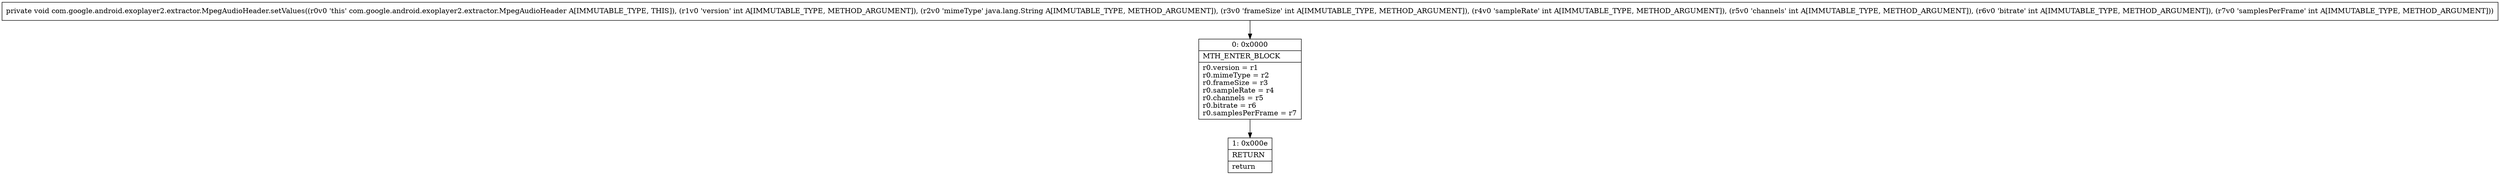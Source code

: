 digraph "CFG forcom.google.android.exoplayer2.extractor.MpegAudioHeader.setValues(ILjava\/lang\/String;IIIII)V" {
Node_0 [shape=record,label="{0\:\ 0x0000|MTH_ENTER_BLOCK\l|r0.version = r1\lr0.mimeType = r2\lr0.frameSize = r3\lr0.sampleRate = r4\lr0.channels = r5\lr0.bitrate = r6\lr0.samplesPerFrame = r7\l}"];
Node_1 [shape=record,label="{1\:\ 0x000e|RETURN\l|return\l}"];
MethodNode[shape=record,label="{private void com.google.android.exoplayer2.extractor.MpegAudioHeader.setValues((r0v0 'this' com.google.android.exoplayer2.extractor.MpegAudioHeader A[IMMUTABLE_TYPE, THIS]), (r1v0 'version' int A[IMMUTABLE_TYPE, METHOD_ARGUMENT]), (r2v0 'mimeType' java.lang.String A[IMMUTABLE_TYPE, METHOD_ARGUMENT]), (r3v0 'frameSize' int A[IMMUTABLE_TYPE, METHOD_ARGUMENT]), (r4v0 'sampleRate' int A[IMMUTABLE_TYPE, METHOD_ARGUMENT]), (r5v0 'channels' int A[IMMUTABLE_TYPE, METHOD_ARGUMENT]), (r6v0 'bitrate' int A[IMMUTABLE_TYPE, METHOD_ARGUMENT]), (r7v0 'samplesPerFrame' int A[IMMUTABLE_TYPE, METHOD_ARGUMENT])) }"];
MethodNode -> Node_0;
Node_0 -> Node_1;
}

